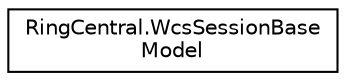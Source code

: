 digraph "Graphical Class Hierarchy"
{
 // LATEX_PDF_SIZE
  edge [fontname="Helvetica",fontsize="10",labelfontname="Helvetica",labelfontsize="10"];
  node [fontname="Helvetica",fontsize="10",shape=record];
  rankdir="LR";
  Node0 [label="RingCentral.WcsSessionBase\lModel",height=0.2,width=0.4,color="black", fillcolor="white", style="filled",URL="$classRingCentral_1_1WcsSessionBaseModel.html",tooltip=" "];
}
